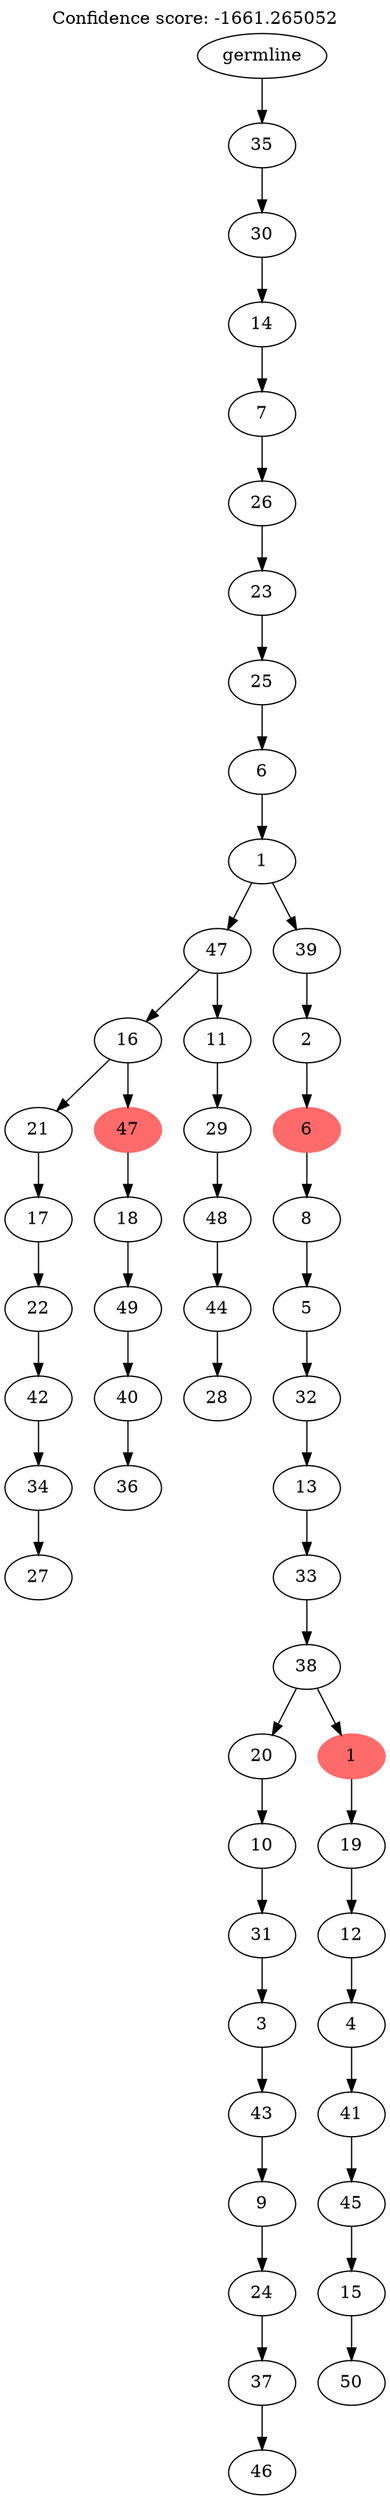digraph g {
	"52" -> "53";
	"53" [label="27"];
	"51" -> "52";
	"52" [label="34"];
	"50" -> "51";
	"51" [label="42"];
	"49" -> "50";
	"50" [label="22"];
	"48" -> "49";
	"49" [label="17"];
	"46" -> "47";
	"47" [label="36"];
	"45" -> "46";
	"46" [label="40"];
	"44" -> "45";
	"45" [label="49"];
	"43" -> "44";
	"44" [label="18"];
	"42" -> "43";
	"43" [color=indianred1, style=filled, label="47"];
	"42" -> "48";
	"48" [label="21"];
	"40" -> "41";
	"41" [label="28"];
	"39" -> "40";
	"40" [label="44"];
	"38" -> "39";
	"39" [label="48"];
	"37" -> "38";
	"38" [label="29"];
	"36" -> "37";
	"37" [label="11"];
	"36" -> "42";
	"42" [label="16"];
	"34" -> "35";
	"35" [label="46"];
	"33" -> "34";
	"34" [label="37"];
	"32" -> "33";
	"33" [label="24"];
	"31" -> "32";
	"32" [label="9"];
	"30" -> "31";
	"31" [label="43"];
	"29" -> "30";
	"30" [label="3"];
	"28" -> "29";
	"29" [label="31"];
	"27" -> "28";
	"28" [label="10"];
	"25" -> "26";
	"26" [label="50"];
	"24" -> "25";
	"25" [label="15"];
	"23" -> "24";
	"24" [label="45"];
	"22" -> "23";
	"23" [label="41"];
	"21" -> "22";
	"22" [label="4"];
	"20" -> "21";
	"21" [label="12"];
	"19" -> "20";
	"20" [label="19"];
	"18" -> "19";
	"19" [color=indianred1, style=filled, label="1"];
	"18" -> "27";
	"27" [label="20"];
	"17" -> "18";
	"18" [label="38"];
	"16" -> "17";
	"17" [label="33"];
	"15" -> "16";
	"16" [label="13"];
	"14" -> "15";
	"15" [label="32"];
	"13" -> "14";
	"14" [label="5"];
	"12" -> "13";
	"13" [label="8"];
	"11" -> "12";
	"12" [color=indianred1, style=filled, label="6"];
	"10" -> "11";
	"11" [label="2"];
	"9" -> "10";
	"10" [label="39"];
	"9" -> "36";
	"36" [label="47"];
	"8" -> "9";
	"9" [label="1"];
	"7" -> "8";
	"8" [label="6"];
	"6" -> "7";
	"7" [label="25"];
	"5" -> "6";
	"6" [label="23"];
	"4" -> "5";
	"5" [label="26"];
	"3" -> "4";
	"4" [label="7"];
	"2" -> "3";
	"3" [label="14"];
	"1" -> "2";
	"2" [label="30"];
	"0" -> "1";
	"1" [label="35"];
	"0" [label="germline"];
	labelloc="t";
	label="Confidence score: -1661.265052";
}
